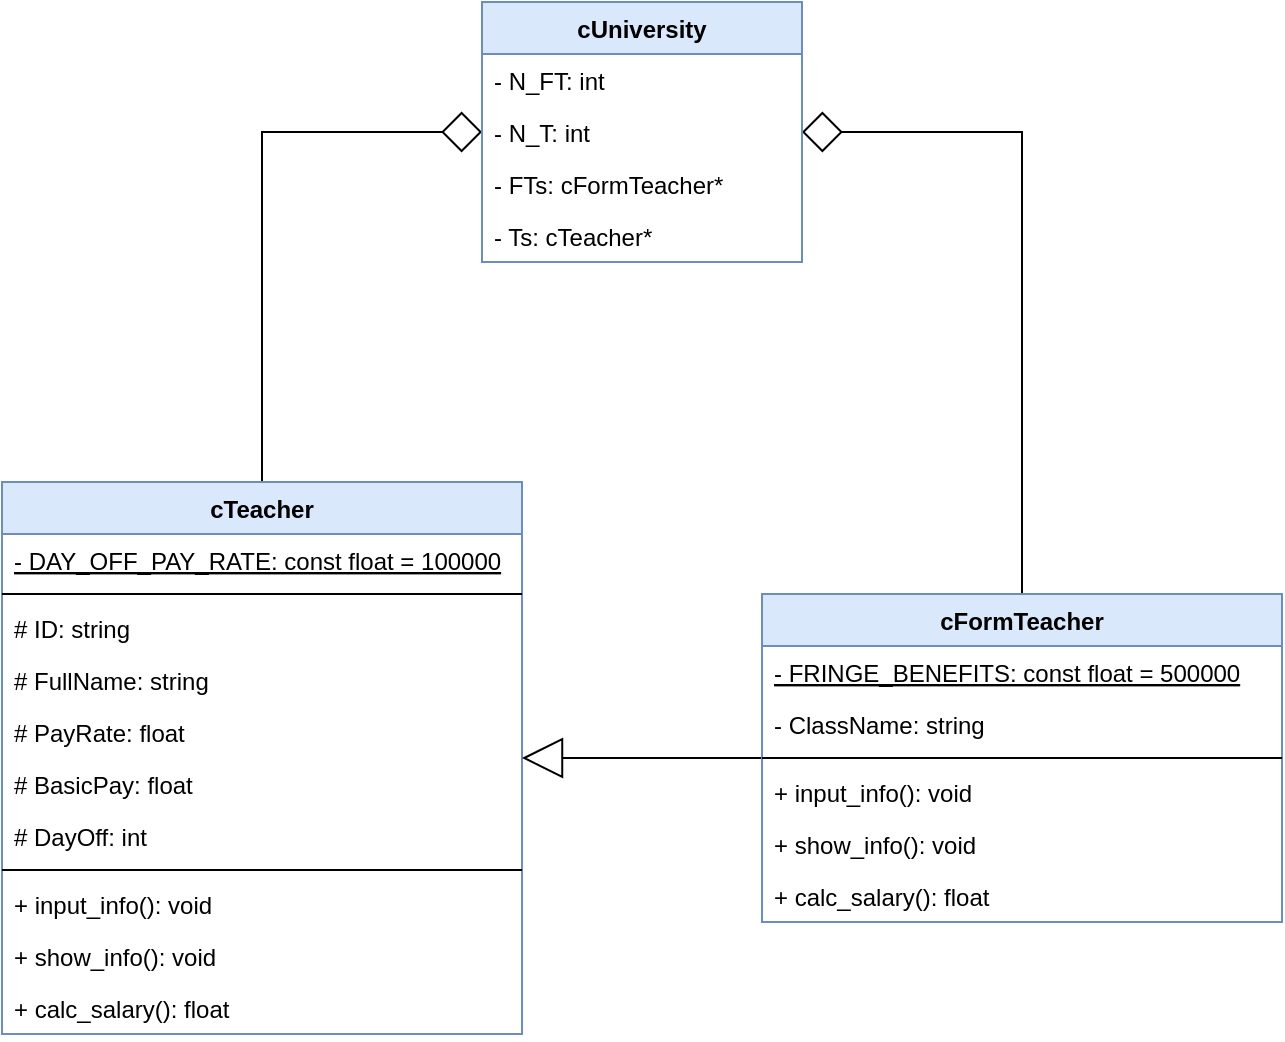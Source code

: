 <mxfile version="10.9.4" type="device"><diagram id="gBn43rBUpK_3jm3yR9Wf" name="Page-1"><mxGraphModel dx="1240" dy="700" grid="1" gridSize="10" guides="1" tooltips="1" connect="1" arrows="1" fold="1" page="1" pageScale="1" pageWidth="1100" pageHeight="850" math="0" shadow="0"><root><mxCell id="0"/><mxCell id="1" parent="0"/><mxCell id="ZVa3Pmu58LLgdYZ1K6To-34" style="edgeStyle=orthogonalEdgeStyle;rounded=0;orthogonalLoop=1;jettySize=auto;html=1;entryX=0;entryY=0.5;entryDx=0;entryDy=0;endArrow=diamond;endFill=0;endSize=18;startSize=18;" edge="1" parent="1" source="ZVa3Pmu58LLgdYZ1K6To-1" target="ZVa3Pmu58LLgdYZ1K6To-20"><mxGeometry relative="1" as="geometry"/></mxCell><mxCell id="ZVa3Pmu58LLgdYZ1K6To-1" value="cTeacher" style="swimlane;fontStyle=1;align=center;verticalAlign=top;childLayout=stackLayout;horizontal=1;startSize=26;horizontalStack=0;resizeParent=1;resizeParentMax=0;resizeLast=0;collapsible=1;marginBottom=0;fillColor=#dae8fc;strokeColor=#6c8ebf;" vertex="1" parent="1"><mxGeometry x="120" y="343" width="260" height="276" as="geometry"/></mxCell><mxCell id="ZVa3Pmu58LLgdYZ1K6To-2" value="- DAY_OFF_PAY_RATE: const float = 100000" style="text;strokeColor=none;fillColor=none;align=left;verticalAlign=top;spacingLeft=4;spacingRight=4;overflow=hidden;rotatable=0;points=[[0,0.5],[1,0.5]];portConstraint=eastwest;fontStyle=4" vertex="1" parent="ZVa3Pmu58LLgdYZ1K6To-1"><mxGeometry y="26" width="260" height="26" as="geometry"/></mxCell><mxCell id="ZVa3Pmu58LLgdYZ1K6To-3" value="" style="line;strokeWidth=1;fillColor=none;align=left;verticalAlign=middle;spacingTop=-1;spacingLeft=3;spacingRight=3;rotatable=0;labelPosition=right;points=[];portConstraint=eastwest;" vertex="1" parent="ZVa3Pmu58LLgdYZ1K6To-1"><mxGeometry y="52" width="260" height="8" as="geometry"/></mxCell><mxCell id="ZVa3Pmu58LLgdYZ1K6To-4" value="# ID: string" style="text;strokeColor=none;fillColor=none;align=left;verticalAlign=top;spacingLeft=4;spacingRight=4;overflow=hidden;rotatable=0;points=[[0,0.5],[1,0.5]];portConstraint=eastwest;" vertex="1" parent="ZVa3Pmu58LLgdYZ1K6To-1"><mxGeometry y="60" width="260" height="26" as="geometry"/></mxCell><mxCell id="ZVa3Pmu58LLgdYZ1K6To-5" value="# FullName: string" style="text;strokeColor=none;fillColor=none;align=left;verticalAlign=top;spacingLeft=4;spacingRight=4;overflow=hidden;rotatable=0;points=[[0,0.5],[1,0.5]];portConstraint=eastwest;" vertex="1" parent="ZVa3Pmu58LLgdYZ1K6To-1"><mxGeometry y="86" width="260" height="26" as="geometry"/></mxCell><mxCell id="ZVa3Pmu58LLgdYZ1K6To-6" value="# PayRate: float" style="text;strokeColor=none;fillColor=none;align=left;verticalAlign=top;spacingLeft=4;spacingRight=4;overflow=hidden;rotatable=0;points=[[0,0.5],[1,0.5]];portConstraint=eastwest;" vertex="1" parent="ZVa3Pmu58LLgdYZ1K6To-1"><mxGeometry y="112" width="260" height="26" as="geometry"/></mxCell><mxCell id="ZVa3Pmu58LLgdYZ1K6To-7" value="# BasicPay: float" style="text;strokeColor=none;fillColor=none;align=left;verticalAlign=top;spacingLeft=4;spacingRight=4;overflow=hidden;rotatable=0;points=[[0,0.5],[1,0.5]];portConstraint=eastwest;" vertex="1" parent="ZVa3Pmu58LLgdYZ1K6To-1"><mxGeometry y="138" width="260" height="26" as="geometry"/></mxCell><mxCell id="ZVa3Pmu58LLgdYZ1K6To-8" value="# DayOff: int" style="text;strokeColor=none;fillColor=none;align=left;verticalAlign=top;spacingLeft=4;spacingRight=4;overflow=hidden;rotatable=0;points=[[0,0.5],[1,0.5]];portConstraint=eastwest;" vertex="1" parent="ZVa3Pmu58LLgdYZ1K6To-1"><mxGeometry y="164" width="260" height="26" as="geometry"/></mxCell><mxCell id="ZVa3Pmu58LLgdYZ1K6To-12" value="" style="line;strokeWidth=1;fillColor=none;align=left;verticalAlign=middle;spacingTop=-1;spacingLeft=3;spacingRight=3;rotatable=0;labelPosition=right;points=[];portConstraint=eastwest;" vertex="1" parent="ZVa3Pmu58LLgdYZ1K6To-1"><mxGeometry y="190" width="260" height="8" as="geometry"/></mxCell><mxCell id="ZVa3Pmu58LLgdYZ1K6To-9" value="+ input_info(): void" style="text;strokeColor=none;fillColor=none;align=left;verticalAlign=top;spacingLeft=4;spacingRight=4;overflow=hidden;rotatable=0;points=[[0,0.5],[1,0.5]];portConstraint=eastwest;" vertex="1" parent="ZVa3Pmu58LLgdYZ1K6To-1"><mxGeometry y="198" width="260" height="26" as="geometry"/></mxCell><mxCell id="ZVa3Pmu58LLgdYZ1K6To-10" value="+ show_info(): void" style="text;strokeColor=none;fillColor=none;align=left;verticalAlign=top;spacingLeft=4;spacingRight=4;overflow=hidden;rotatable=0;points=[[0,0.5],[1,0.5]];portConstraint=eastwest;" vertex="1" parent="ZVa3Pmu58LLgdYZ1K6To-1"><mxGeometry y="224" width="260" height="26" as="geometry"/></mxCell><mxCell id="ZVa3Pmu58LLgdYZ1K6To-11" value="+ calc_salary(): float" style="text;strokeColor=none;fillColor=none;align=left;verticalAlign=top;spacingLeft=4;spacingRight=4;overflow=hidden;rotatable=0;points=[[0,0.5],[1,0.5]];portConstraint=eastwest;" vertex="1" parent="ZVa3Pmu58LLgdYZ1K6To-1"><mxGeometry y="250" width="260" height="26" as="geometry"/></mxCell><mxCell id="ZVa3Pmu58LLgdYZ1K6To-35" style="edgeStyle=orthogonalEdgeStyle;rounded=0;orthogonalLoop=1;jettySize=auto;html=1;entryX=1;entryY=0.5;entryDx=0;entryDy=0;endArrow=diamond;endFill=0;endSize=18;startSize=18;" edge="1" parent="1" source="ZVa3Pmu58LLgdYZ1K6To-13" target="ZVa3Pmu58LLgdYZ1K6To-23"><mxGeometry relative="1" as="geometry"/></mxCell><mxCell id="ZVa3Pmu58LLgdYZ1K6To-36" style="edgeStyle=orthogonalEdgeStyle;rounded=0;orthogonalLoop=1;jettySize=auto;html=1;endArrow=block;endFill=0;endSize=18;startSize=18;" edge="1" parent="1" source="ZVa3Pmu58LLgdYZ1K6To-13" target="ZVa3Pmu58LLgdYZ1K6To-1"><mxGeometry relative="1" as="geometry"/></mxCell><mxCell id="ZVa3Pmu58LLgdYZ1K6To-13" value="cFormTeacher" style="swimlane;fontStyle=1;align=center;verticalAlign=top;childLayout=stackLayout;horizontal=1;startSize=26;horizontalStack=0;resizeParent=1;resizeParentMax=0;resizeLast=0;collapsible=1;marginBottom=0;fillColor=#dae8fc;strokeColor=#6c8ebf;" vertex="1" parent="1"><mxGeometry x="500" y="399" width="260" height="164" as="geometry"/></mxCell><mxCell id="ZVa3Pmu58LLgdYZ1K6To-14" value="- FRINGE_BENEFITS: const float = 500000" style="text;strokeColor=none;fillColor=none;align=left;verticalAlign=top;spacingLeft=4;spacingRight=4;overflow=hidden;rotatable=0;points=[[0,0.5],[1,0.5]];portConstraint=eastwest;fontStyle=4" vertex="1" parent="ZVa3Pmu58LLgdYZ1K6To-13"><mxGeometry y="26" width="260" height="26" as="geometry"/></mxCell><mxCell id="ZVa3Pmu58LLgdYZ1K6To-16" value="- ClassName: string" style="text;strokeColor=none;fillColor=none;align=left;verticalAlign=top;spacingLeft=4;spacingRight=4;overflow=hidden;rotatable=0;points=[[0,0.5],[1,0.5]];portConstraint=eastwest;" vertex="1" parent="ZVa3Pmu58LLgdYZ1K6To-13"><mxGeometry y="52" width="260" height="26" as="geometry"/></mxCell><mxCell id="ZVa3Pmu58LLgdYZ1K6To-15" value="" style="line;strokeWidth=1;fillColor=none;align=left;verticalAlign=middle;spacingTop=-1;spacingLeft=3;spacingRight=3;rotatable=0;labelPosition=right;points=[];portConstraint=eastwest;" vertex="1" parent="ZVa3Pmu58LLgdYZ1K6To-13"><mxGeometry y="78" width="260" height="8" as="geometry"/></mxCell><mxCell id="ZVa3Pmu58LLgdYZ1K6To-17" value="+ input_info(): void" style="text;strokeColor=none;fillColor=none;align=left;verticalAlign=top;spacingLeft=4;spacingRight=4;overflow=hidden;rotatable=0;points=[[0,0.5],[1,0.5]];portConstraint=eastwest;" vertex="1" parent="ZVa3Pmu58LLgdYZ1K6To-13"><mxGeometry y="86" width="260" height="26" as="geometry"/></mxCell><mxCell id="ZVa3Pmu58LLgdYZ1K6To-18" value="+ show_info(): void" style="text;strokeColor=none;fillColor=none;align=left;verticalAlign=top;spacingLeft=4;spacingRight=4;overflow=hidden;rotatable=0;points=[[0,0.5],[1,0.5]];portConstraint=eastwest;" vertex="1" parent="ZVa3Pmu58LLgdYZ1K6To-13"><mxGeometry y="112" width="260" height="26" as="geometry"/></mxCell><mxCell id="ZVa3Pmu58LLgdYZ1K6To-19" value="+ calc_salary(): float" style="text;strokeColor=none;fillColor=none;align=left;verticalAlign=top;spacingLeft=4;spacingRight=4;overflow=hidden;rotatable=0;points=[[0,0.5],[1,0.5]];portConstraint=eastwest;" vertex="1" parent="ZVa3Pmu58LLgdYZ1K6To-13"><mxGeometry y="138" width="260" height="26" as="geometry"/></mxCell><mxCell id="ZVa3Pmu58LLgdYZ1K6To-20" value="cUniversity" style="swimlane;fontStyle=1;align=center;verticalAlign=top;childLayout=stackLayout;horizontal=1;startSize=26;horizontalStack=0;resizeParent=1;resizeParentMax=0;resizeLast=0;collapsible=1;marginBottom=0;fillColor=#dae8fc;strokeColor=#6c8ebf;" vertex="1" parent="1"><mxGeometry x="360" y="103" width="160" height="130" as="geometry"/></mxCell><mxCell id="ZVa3Pmu58LLgdYZ1K6To-21" value="- N_FT: int" style="text;strokeColor=none;fillColor=none;align=left;verticalAlign=top;spacingLeft=4;spacingRight=4;overflow=hidden;rotatable=0;points=[[0,0.5],[1,0.5]];portConstraint=eastwest;" vertex="1" parent="ZVa3Pmu58LLgdYZ1K6To-20"><mxGeometry y="26" width="160" height="26" as="geometry"/></mxCell><mxCell id="ZVa3Pmu58LLgdYZ1K6To-23" value="- N_T: int" style="text;strokeColor=none;fillColor=none;align=left;verticalAlign=top;spacingLeft=4;spacingRight=4;overflow=hidden;rotatable=0;points=[[0,0.5],[1,0.5]];portConstraint=eastwest;" vertex="1" parent="ZVa3Pmu58LLgdYZ1K6To-20"><mxGeometry y="52" width="160" height="26" as="geometry"/></mxCell><mxCell id="ZVa3Pmu58LLgdYZ1K6To-32" value="- FTs: cFormTeacher*" style="text;strokeColor=none;fillColor=none;align=left;verticalAlign=top;spacingLeft=4;spacingRight=4;overflow=hidden;rotatable=0;points=[[0,0.5],[1,0.5]];portConstraint=eastwest;" vertex="1" parent="ZVa3Pmu58LLgdYZ1K6To-20"><mxGeometry y="78" width="160" height="26" as="geometry"/></mxCell><mxCell id="ZVa3Pmu58LLgdYZ1K6To-33" value="- Ts: cTeacher*" style="text;strokeColor=none;fillColor=none;align=left;verticalAlign=top;spacingLeft=4;spacingRight=4;overflow=hidden;rotatable=0;points=[[0,0.5],[1,0.5]];portConstraint=eastwest;" vertex="1" parent="ZVa3Pmu58LLgdYZ1K6To-20"><mxGeometry y="104" width="160" height="26" as="geometry"/></mxCell></root></mxGraphModel></diagram></mxfile>